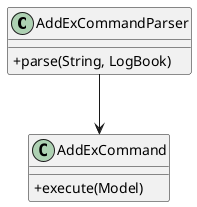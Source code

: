@startuml

skinparam classAttributeIconSize 0

class AddExCommandParser {
+ parse(String, LogBook)
}

AddExCommandParser-->AddExCommand

class AddExCommand {
+ execute(Model)
}

@enduml